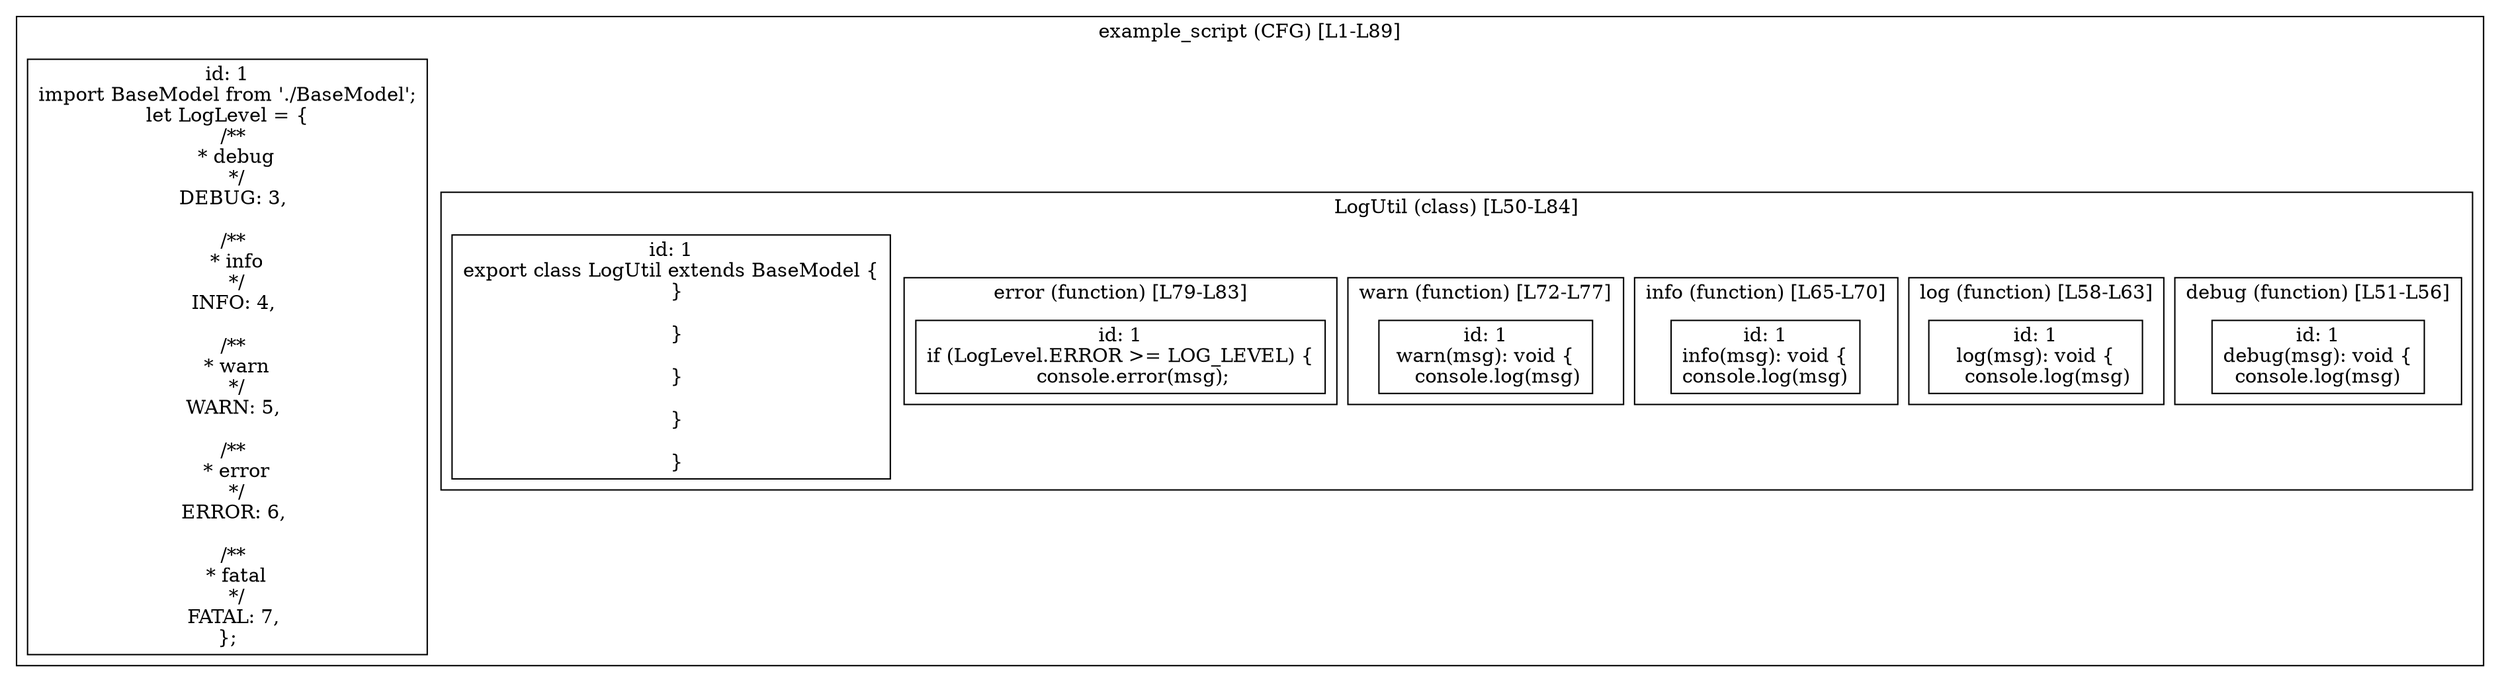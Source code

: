 digraph "92.ts" {
  subgraph "cluster_1" {
    label="example_script (CFG) [L1-L89]";
    node_1_1 [label="id: 1\nimport BaseModel from './BaseModel';
let LogLevel = {
  /**
   * debug
   */
  DEBUG: 3,

  /**
   * info
   */
  INFO: 4,

  /**
   * warn
   */
  WARN: 5,

  /**
   * error
   */
  ERROR: 6,

  /**
   * fatal
   */
  FATAL: 7,
};", shape=box];
  subgraph "cluster_2" {
    label="LogUtil (class) [L50-L84]";
    node_2_1 [label="id: 1\nexport class LogUtil extends BaseModel {
  }

  }

  }

  }

  }", shape=box];
  subgraph "cluster_3" {
    label="debug (function) [L51-L56]";
    node_3_1 [label="id: 1\ndebug(msg): void {
console.log(msg)", shape=box];
  }
  subgraph "cluster_4" {
    label="log (function) [L58-L63]";
    node_4_1 [label="id: 1\nlog(msg): void {
    console.log(msg)", shape=box];
  }
  subgraph "cluster_5" {
    label="info (function) [L65-L70]";
    node_5_1 [label="id: 1\ninfo(msg): void {
console.log(msg)", shape=box];
  }
  subgraph "cluster_6" {
    label="warn (function) [L72-L77]";
    node_6_1 [label="id: 1\nwarn(msg): void {
    console.log(msg)", shape=box];
  }
  subgraph "cluster_7" {
    label="error (function) [L79-L83]";
    node_7_1 [label="id: 1\nif (LogLevel.ERROR >= LOG_LEVEL) {
    console.error(msg);", shape=box];
  }
  }
  }
}